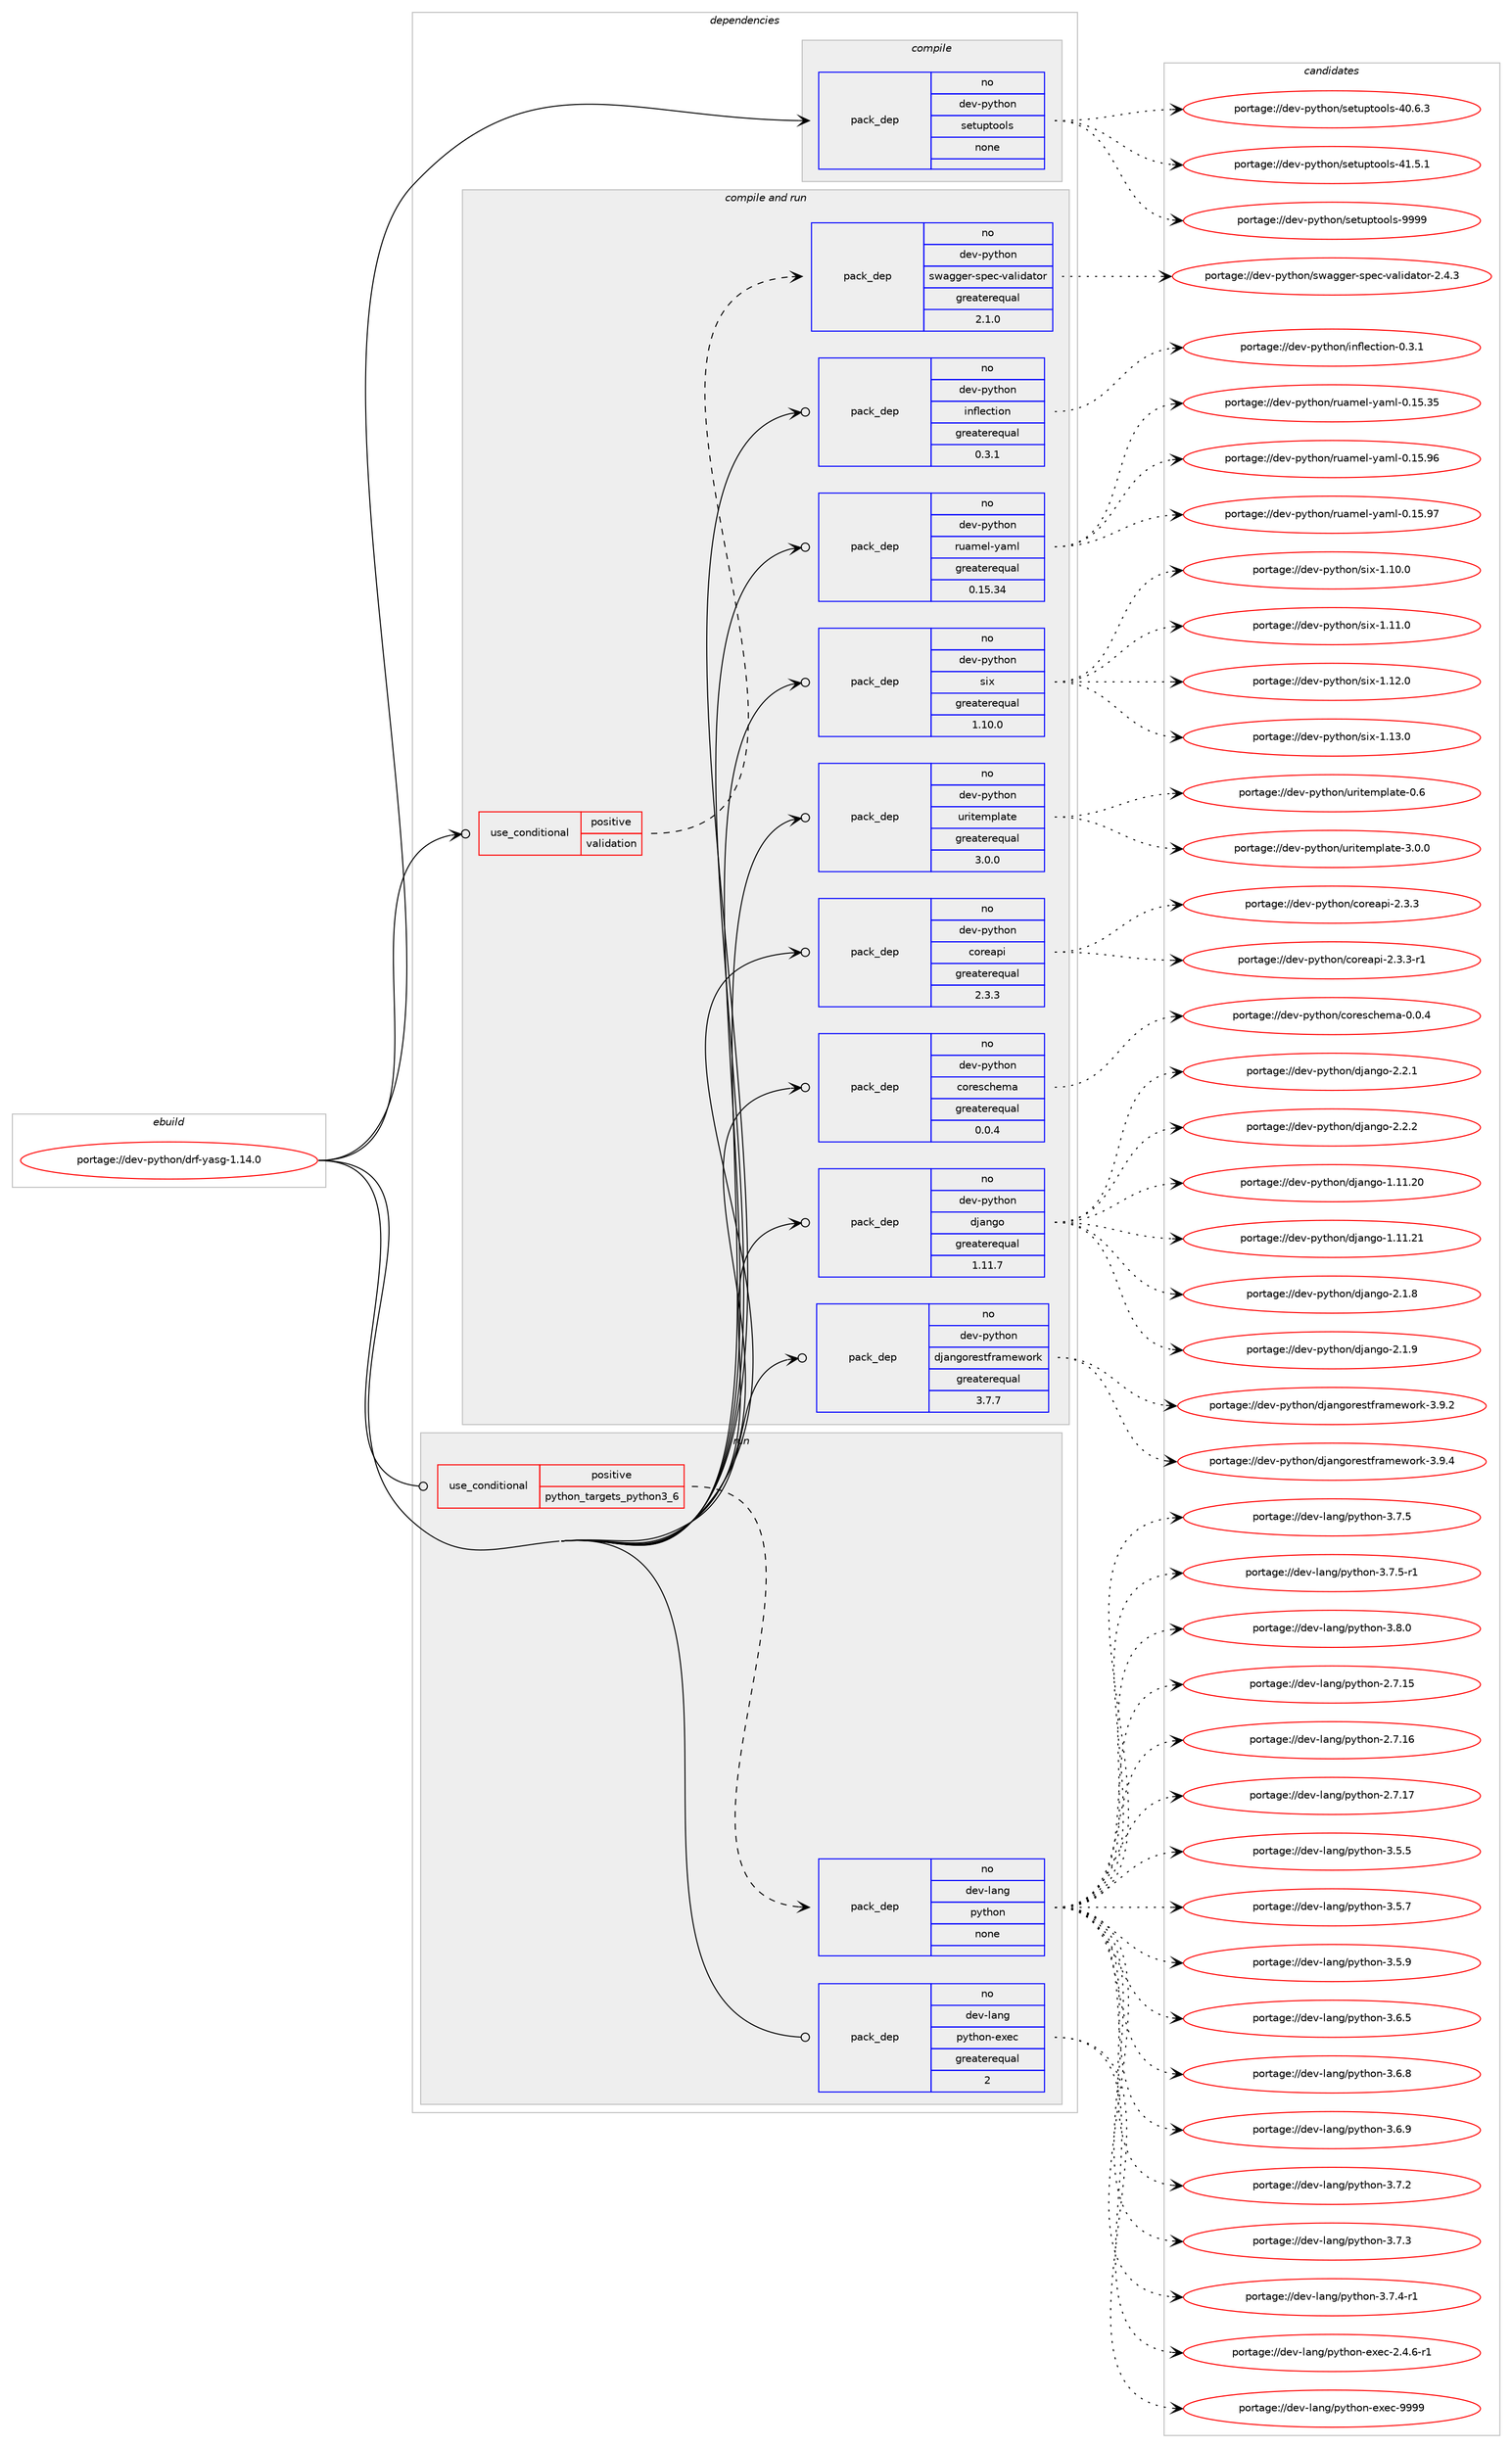 digraph prolog {

# *************
# Graph options
# *************

newrank=true;
concentrate=true;
compound=true;
graph [rankdir=LR,fontname=Helvetica,fontsize=10,ranksep=1.5];#, ranksep=2.5, nodesep=0.2];
edge  [arrowhead=vee];
node  [fontname=Helvetica,fontsize=10];

# **********
# The ebuild
# **********

subgraph cluster_leftcol {
color=gray;
rank=same;
label=<<i>ebuild</i>>;
id [label="portage://dev-python/drf-yasg-1.14.0", color=red, width=4, href="../dev-python/drf-yasg-1.14.0.svg"];
}

# ****************
# The dependencies
# ****************

subgraph cluster_midcol {
color=gray;
label=<<i>dependencies</i>>;
subgraph cluster_compile {
fillcolor="#eeeeee";
style=filled;
label=<<i>compile</i>>;
subgraph pack106255 {
dependency137643 [label=<<TABLE BORDER="0" CELLBORDER="1" CELLSPACING="0" CELLPADDING="4" WIDTH="220"><TR><TD ROWSPAN="6" CELLPADDING="30">pack_dep</TD></TR><TR><TD WIDTH="110">no</TD></TR><TR><TD>dev-python</TD></TR><TR><TD>setuptools</TD></TR><TR><TD>none</TD></TR><TR><TD></TD></TR></TABLE>>, shape=none, color=blue];
}
id:e -> dependency137643:w [weight=20,style="solid",arrowhead="vee"];
}
subgraph cluster_compileandrun {
fillcolor="#eeeeee";
style=filled;
label=<<i>compile and run</i>>;
subgraph cond28073 {
dependency137644 [label=<<TABLE BORDER="0" CELLBORDER="1" CELLSPACING="0" CELLPADDING="4"><TR><TD ROWSPAN="3" CELLPADDING="10">use_conditional</TD></TR><TR><TD>positive</TD></TR><TR><TD>validation</TD></TR></TABLE>>, shape=none, color=red];
subgraph pack106256 {
dependency137645 [label=<<TABLE BORDER="0" CELLBORDER="1" CELLSPACING="0" CELLPADDING="4" WIDTH="220"><TR><TD ROWSPAN="6" CELLPADDING="30">pack_dep</TD></TR><TR><TD WIDTH="110">no</TD></TR><TR><TD>dev-python</TD></TR><TR><TD>swagger-spec-validator</TD></TR><TR><TD>greaterequal</TD></TR><TR><TD>2.1.0</TD></TR></TABLE>>, shape=none, color=blue];
}
dependency137644:e -> dependency137645:w [weight=20,style="dashed",arrowhead="vee"];
}
id:e -> dependency137644:w [weight=20,style="solid",arrowhead="odotvee"];
subgraph pack106257 {
dependency137646 [label=<<TABLE BORDER="0" CELLBORDER="1" CELLSPACING="0" CELLPADDING="4" WIDTH="220"><TR><TD ROWSPAN="6" CELLPADDING="30">pack_dep</TD></TR><TR><TD WIDTH="110">no</TD></TR><TR><TD>dev-python</TD></TR><TR><TD>coreapi</TD></TR><TR><TD>greaterequal</TD></TR><TR><TD>2.3.3</TD></TR></TABLE>>, shape=none, color=blue];
}
id:e -> dependency137646:w [weight=20,style="solid",arrowhead="odotvee"];
subgraph pack106258 {
dependency137647 [label=<<TABLE BORDER="0" CELLBORDER="1" CELLSPACING="0" CELLPADDING="4" WIDTH="220"><TR><TD ROWSPAN="6" CELLPADDING="30">pack_dep</TD></TR><TR><TD WIDTH="110">no</TD></TR><TR><TD>dev-python</TD></TR><TR><TD>coreschema</TD></TR><TR><TD>greaterequal</TD></TR><TR><TD>0.0.4</TD></TR></TABLE>>, shape=none, color=blue];
}
id:e -> dependency137647:w [weight=20,style="solid",arrowhead="odotvee"];
subgraph pack106259 {
dependency137648 [label=<<TABLE BORDER="0" CELLBORDER="1" CELLSPACING="0" CELLPADDING="4" WIDTH="220"><TR><TD ROWSPAN="6" CELLPADDING="30">pack_dep</TD></TR><TR><TD WIDTH="110">no</TD></TR><TR><TD>dev-python</TD></TR><TR><TD>django</TD></TR><TR><TD>greaterequal</TD></TR><TR><TD>1.11.7</TD></TR></TABLE>>, shape=none, color=blue];
}
id:e -> dependency137648:w [weight=20,style="solid",arrowhead="odotvee"];
subgraph pack106260 {
dependency137649 [label=<<TABLE BORDER="0" CELLBORDER="1" CELLSPACING="0" CELLPADDING="4" WIDTH="220"><TR><TD ROWSPAN="6" CELLPADDING="30">pack_dep</TD></TR><TR><TD WIDTH="110">no</TD></TR><TR><TD>dev-python</TD></TR><TR><TD>djangorestframework</TD></TR><TR><TD>greaterequal</TD></TR><TR><TD>3.7.7</TD></TR></TABLE>>, shape=none, color=blue];
}
id:e -> dependency137649:w [weight=20,style="solid",arrowhead="odotvee"];
subgraph pack106261 {
dependency137650 [label=<<TABLE BORDER="0" CELLBORDER="1" CELLSPACING="0" CELLPADDING="4" WIDTH="220"><TR><TD ROWSPAN="6" CELLPADDING="30">pack_dep</TD></TR><TR><TD WIDTH="110">no</TD></TR><TR><TD>dev-python</TD></TR><TR><TD>inflection</TD></TR><TR><TD>greaterequal</TD></TR><TR><TD>0.3.1</TD></TR></TABLE>>, shape=none, color=blue];
}
id:e -> dependency137650:w [weight=20,style="solid",arrowhead="odotvee"];
subgraph pack106262 {
dependency137651 [label=<<TABLE BORDER="0" CELLBORDER="1" CELLSPACING="0" CELLPADDING="4" WIDTH="220"><TR><TD ROWSPAN="6" CELLPADDING="30">pack_dep</TD></TR><TR><TD WIDTH="110">no</TD></TR><TR><TD>dev-python</TD></TR><TR><TD>ruamel-yaml</TD></TR><TR><TD>greaterequal</TD></TR><TR><TD>0.15.34</TD></TR></TABLE>>, shape=none, color=blue];
}
id:e -> dependency137651:w [weight=20,style="solid",arrowhead="odotvee"];
subgraph pack106263 {
dependency137652 [label=<<TABLE BORDER="0" CELLBORDER="1" CELLSPACING="0" CELLPADDING="4" WIDTH="220"><TR><TD ROWSPAN="6" CELLPADDING="30">pack_dep</TD></TR><TR><TD WIDTH="110">no</TD></TR><TR><TD>dev-python</TD></TR><TR><TD>six</TD></TR><TR><TD>greaterequal</TD></TR><TR><TD>1.10.0</TD></TR></TABLE>>, shape=none, color=blue];
}
id:e -> dependency137652:w [weight=20,style="solid",arrowhead="odotvee"];
subgraph pack106264 {
dependency137653 [label=<<TABLE BORDER="0" CELLBORDER="1" CELLSPACING="0" CELLPADDING="4" WIDTH="220"><TR><TD ROWSPAN="6" CELLPADDING="30">pack_dep</TD></TR><TR><TD WIDTH="110">no</TD></TR><TR><TD>dev-python</TD></TR><TR><TD>uritemplate</TD></TR><TR><TD>greaterequal</TD></TR><TR><TD>3.0.0</TD></TR></TABLE>>, shape=none, color=blue];
}
id:e -> dependency137653:w [weight=20,style="solid",arrowhead="odotvee"];
}
subgraph cluster_run {
fillcolor="#eeeeee";
style=filled;
label=<<i>run</i>>;
subgraph cond28074 {
dependency137654 [label=<<TABLE BORDER="0" CELLBORDER="1" CELLSPACING="0" CELLPADDING="4"><TR><TD ROWSPAN="3" CELLPADDING="10">use_conditional</TD></TR><TR><TD>positive</TD></TR><TR><TD>python_targets_python3_6</TD></TR></TABLE>>, shape=none, color=red];
subgraph pack106265 {
dependency137655 [label=<<TABLE BORDER="0" CELLBORDER="1" CELLSPACING="0" CELLPADDING="4" WIDTH="220"><TR><TD ROWSPAN="6" CELLPADDING="30">pack_dep</TD></TR><TR><TD WIDTH="110">no</TD></TR><TR><TD>dev-lang</TD></TR><TR><TD>python</TD></TR><TR><TD>none</TD></TR><TR><TD></TD></TR></TABLE>>, shape=none, color=blue];
}
dependency137654:e -> dependency137655:w [weight=20,style="dashed",arrowhead="vee"];
}
id:e -> dependency137654:w [weight=20,style="solid",arrowhead="odot"];
subgraph pack106266 {
dependency137656 [label=<<TABLE BORDER="0" CELLBORDER="1" CELLSPACING="0" CELLPADDING="4" WIDTH="220"><TR><TD ROWSPAN="6" CELLPADDING="30">pack_dep</TD></TR><TR><TD WIDTH="110">no</TD></TR><TR><TD>dev-lang</TD></TR><TR><TD>python-exec</TD></TR><TR><TD>greaterequal</TD></TR><TR><TD>2</TD></TR></TABLE>>, shape=none, color=blue];
}
id:e -> dependency137656:w [weight=20,style="solid",arrowhead="odot"];
}
}

# **************
# The candidates
# **************

subgraph cluster_choices {
rank=same;
color=gray;
label=<<i>candidates</i>>;

subgraph choice106255 {
color=black;
nodesep=1;
choiceportage100101118451121211161041111104711510111611711211611111110811545524846544651 [label="portage://dev-python/setuptools-40.6.3", color=red, width=4,href="../dev-python/setuptools-40.6.3.svg"];
choiceportage100101118451121211161041111104711510111611711211611111110811545524946534649 [label="portage://dev-python/setuptools-41.5.1", color=red, width=4,href="../dev-python/setuptools-41.5.1.svg"];
choiceportage10010111845112121116104111110471151011161171121161111111081154557575757 [label="portage://dev-python/setuptools-9999", color=red, width=4,href="../dev-python/setuptools-9999.svg"];
dependency137643:e -> choiceportage100101118451121211161041111104711510111611711211611111110811545524846544651:w [style=dotted,weight="100"];
dependency137643:e -> choiceportage100101118451121211161041111104711510111611711211611111110811545524946534649:w [style=dotted,weight="100"];
dependency137643:e -> choiceportage10010111845112121116104111110471151011161171121161111111081154557575757:w [style=dotted,weight="100"];
}
subgraph choice106256 {
color=black;
nodesep=1;
choiceportage1001011184511212111610411111047115119971031031011144511511210199451189710810510097116111114455046524651 [label="portage://dev-python/swagger-spec-validator-2.4.3", color=red, width=4,href="../dev-python/swagger-spec-validator-2.4.3.svg"];
dependency137645:e -> choiceportage1001011184511212111610411111047115119971031031011144511511210199451189710810510097116111114455046524651:w [style=dotted,weight="100"];
}
subgraph choice106257 {
color=black;
nodesep=1;
choiceportage10010111845112121116104111110479911111410197112105455046514651 [label="portage://dev-python/coreapi-2.3.3", color=red, width=4,href="../dev-python/coreapi-2.3.3.svg"];
choiceportage100101118451121211161041111104799111114101971121054550465146514511449 [label="portage://dev-python/coreapi-2.3.3-r1", color=red, width=4,href="../dev-python/coreapi-2.3.3-r1.svg"];
dependency137646:e -> choiceportage10010111845112121116104111110479911111410197112105455046514651:w [style=dotted,weight="100"];
dependency137646:e -> choiceportage100101118451121211161041111104799111114101971121054550465146514511449:w [style=dotted,weight="100"];
}
subgraph choice106258 {
color=black;
nodesep=1;
choiceportage1001011184511212111610411111047991111141011159910410110997454846484652 [label="portage://dev-python/coreschema-0.0.4", color=red, width=4,href="../dev-python/coreschema-0.0.4.svg"];
dependency137647:e -> choiceportage1001011184511212111610411111047991111141011159910410110997454846484652:w [style=dotted,weight="100"];
}
subgraph choice106259 {
color=black;
nodesep=1;
choiceportage1001011184511212111610411111047100106971101031114549464949465048 [label="portage://dev-python/django-1.11.20", color=red, width=4,href="../dev-python/django-1.11.20.svg"];
choiceportage1001011184511212111610411111047100106971101031114549464949465049 [label="portage://dev-python/django-1.11.21", color=red, width=4,href="../dev-python/django-1.11.21.svg"];
choiceportage100101118451121211161041111104710010697110103111455046494656 [label="portage://dev-python/django-2.1.8", color=red, width=4,href="../dev-python/django-2.1.8.svg"];
choiceportage100101118451121211161041111104710010697110103111455046494657 [label="portage://dev-python/django-2.1.9", color=red, width=4,href="../dev-python/django-2.1.9.svg"];
choiceportage100101118451121211161041111104710010697110103111455046504649 [label="portage://dev-python/django-2.2.1", color=red, width=4,href="../dev-python/django-2.2.1.svg"];
choiceportage100101118451121211161041111104710010697110103111455046504650 [label="portage://dev-python/django-2.2.2", color=red, width=4,href="../dev-python/django-2.2.2.svg"];
dependency137648:e -> choiceportage1001011184511212111610411111047100106971101031114549464949465048:w [style=dotted,weight="100"];
dependency137648:e -> choiceportage1001011184511212111610411111047100106971101031114549464949465049:w [style=dotted,weight="100"];
dependency137648:e -> choiceportage100101118451121211161041111104710010697110103111455046494656:w [style=dotted,weight="100"];
dependency137648:e -> choiceportage100101118451121211161041111104710010697110103111455046494657:w [style=dotted,weight="100"];
dependency137648:e -> choiceportage100101118451121211161041111104710010697110103111455046504649:w [style=dotted,weight="100"];
dependency137648:e -> choiceportage100101118451121211161041111104710010697110103111455046504650:w [style=dotted,weight="100"];
}
subgraph choice106260 {
color=black;
nodesep=1;
choiceportage10010111845112121116104111110471001069711010311111410111511610211497109101119111114107455146574650 [label="portage://dev-python/djangorestframework-3.9.2", color=red, width=4,href="../dev-python/djangorestframework-3.9.2.svg"];
choiceportage10010111845112121116104111110471001069711010311111410111511610211497109101119111114107455146574652 [label="portage://dev-python/djangorestframework-3.9.4", color=red, width=4,href="../dev-python/djangorestframework-3.9.4.svg"];
dependency137649:e -> choiceportage10010111845112121116104111110471001069711010311111410111511610211497109101119111114107455146574650:w [style=dotted,weight="100"];
dependency137649:e -> choiceportage10010111845112121116104111110471001069711010311111410111511610211497109101119111114107455146574652:w [style=dotted,weight="100"];
}
subgraph choice106261 {
color=black;
nodesep=1;
choiceportage100101118451121211161041111104710511010210810199116105111110454846514649 [label="portage://dev-python/inflection-0.3.1", color=red, width=4,href="../dev-python/inflection-0.3.1.svg"];
dependency137650:e -> choiceportage100101118451121211161041111104710511010210810199116105111110454846514649:w [style=dotted,weight="100"];
}
subgraph choice106262 {
color=black;
nodesep=1;
choiceportage10010111845112121116104111110471141179710910110845121971091084548464953465153 [label="portage://dev-python/ruamel-yaml-0.15.35", color=red, width=4,href="../dev-python/ruamel-yaml-0.15.35.svg"];
choiceportage10010111845112121116104111110471141179710910110845121971091084548464953465754 [label="portage://dev-python/ruamel-yaml-0.15.96", color=red, width=4,href="../dev-python/ruamel-yaml-0.15.96.svg"];
choiceportage10010111845112121116104111110471141179710910110845121971091084548464953465755 [label="portage://dev-python/ruamel-yaml-0.15.97", color=red, width=4,href="../dev-python/ruamel-yaml-0.15.97.svg"];
dependency137651:e -> choiceportage10010111845112121116104111110471141179710910110845121971091084548464953465153:w [style=dotted,weight="100"];
dependency137651:e -> choiceportage10010111845112121116104111110471141179710910110845121971091084548464953465754:w [style=dotted,weight="100"];
dependency137651:e -> choiceportage10010111845112121116104111110471141179710910110845121971091084548464953465755:w [style=dotted,weight="100"];
}
subgraph choice106263 {
color=black;
nodesep=1;
choiceportage100101118451121211161041111104711510512045494649484648 [label="portage://dev-python/six-1.10.0", color=red, width=4,href="../dev-python/six-1.10.0.svg"];
choiceportage100101118451121211161041111104711510512045494649494648 [label="portage://dev-python/six-1.11.0", color=red, width=4,href="../dev-python/six-1.11.0.svg"];
choiceportage100101118451121211161041111104711510512045494649504648 [label="portage://dev-python/six-1.12.0", color=red, width=4,href="../dev-python/six-1.12.0.svg"];
choiceportage100101118451121211161041111104711510512045494649514648 [label="portage://dev-python/six-1.13.0", color=red, width=4,href="../dev-python/six-1.13.0.svg"];
dependency137652:e -> choiceportage100101118451121211161041111104711510512045494649484648:w [style=dotted,weight="100"];
dependency137652:e -> choiceportage100101118451121211161041111104711510512045494649494648:w [style=dotted,weight="100"];
dependency137652:e -> choiceportage100101118451121211161041111104711510512045494649504648:w [style=dotted,weight="100"];
dependency137652:e -> choiceportage100101118451121211161041111104711510512045494649514648:w [style=dotted,weight="100"];
}
subgraph choice106264 {
color=black;
nodesep=1;
choiceportage10010111845112121116104111110471171141051161011091121089711610145484654 [label="portage://dev-python/uritemplate-0.6", color=red, width=4,href="../dev-python/uritemplate-0.6.svg"];
choiceportage100101118451121211161041111104711711410511610110911210897116101455146484648 [label="portage://dev-python/uritemplate-3.0.0", color=red, width=4,href="../dev-python/uritemplate-3.0.0.svg"];
dependency137653:e -> choiceportage10010111845112121116104111110471171141051161011091121089711610145484654:w [style=dotted,weight="100"];
dependency137653:e -> choiceportage100101118451121211161041111104711711410511610110911210897116101455146484648:w [style=dotted,weight="100"];
}
subgraph choice106265 {
color=black;
nodesep=1;
choiceportage10010111845108971101034711212111610411111045504655464953 [label="portage://dev-lang/python-2.7.15", color=red, width=4,href="../dev-lang/python-2.7.15.svg"];
choiceportage10010111845108971101034711212111610411111045504655464954 [label="portage://dev-lang/python-2.7.16", color=red, width=4,href="../dev-lang/python-2.7.16.svg"];
choiceportage10010111845108971101034711212111610411111045504655464955 [label="portage://dev-lang/python-2.7.17", color=red, width=4,href="../dev-lang/python-2.7.17.svg"];
choiceportage100101118451089711010347112121116104111110455146534653 [label="portage://dev-lang/python-3.5.5", color=red, width=4,href="../dev-lang/python-3.5.5.svg"];
choiceportage100101118451089711010347112121116104111110455146534655 [label="portage://dev-lang/python-3.5.7", color=red, width=4,href="../dev-lang/python-3.5.7.svg"];
choiceportage100101118451089711010347112121116104111110455146534657 [label="portage://dev-lang/python-3.5.9", color=red, width=4,href="../dev-lang/python-3.5.9.svg"];
choiceportage100101118451089711010347112121116104111110455146544653 [label="portage://dev-lang/python-3.6.5", color=red, width=4,href="../dev-lang/python-3.6.5.svg"];
choiceportage100101118451089711010347112121116104111110455146544656 [label="portage://dev-lang/python-3.6.8", color=red, width=4,href="../dev-lang/python-3.6.8.svg"];
choiceportage100101118451089711010347112121116104111110455146544657 [label="portage://dev-lang/python-3.6.9", color=red, width=4,href="../dev-lang/python-3.6.9.svg"];
choiceportage100101118451089711010347112121116104111110455146554650 [label="portage://dev-lang/python-3.7.2", color=red, width=4,href="../dev-lang/python-3.7.2.svg"];
choiceportage100101118451089711010347112121116104111110455146554651 [label="portage://dev-lang/python-3.7.3", color=red, width=4,href="../dev-lang/python-3.7.3.svg"];
choiceportage1001011184510897110103471121211161041111104551465546524511449 [label="portage://dev-lang/python-3.7.4-r1", color=red, width=4,href="../dev-lang/python-3.7.4-r1.svg"];
choiceportage100101118451089711010347112121116104111110455146554653 [label="portage://dev-lang/python-3.7.5", color=red, width=4,href="../dev-lang/python-3.7.5.svg"];
choiceportage1001011184510897110103471121211161041111104551465546534511449 [label="portage://dev-lang/python-3.7.5-r1", color=red, width=4,href="../dev-lang/python-3.7.5-r1.svg"];
choiceportage100101118451089711010347112121116104111110455146564648 [label="portage://dev-lang/python-3.8.0", color=red, width=4,href="../dev-lang/python-3.8.0.svg"];
dependency137655:e -> choiceportage10010111845108971101034711212111610411111045504655464953:w [style=dotted,weight="100"];
dependency137655:e -> choiceportage10010111845108971101034711212111610411111045504655464954:w [style=dotted,weight="100"];
dependency137655:e -> choiceportage10010111845108971101034711212111610411111045504655464955:w [style=dotted,weight="100"];
dependency137655:e -> choiceportage100101118451089711010347112121116104111110455146534653:w [style=dotted,weight="100"];
dependency137655:e -> choiceportage100101118451089711010347112121116104111110455146534655:w [style=dotted,weight="100"];
dependency137655:e -> choiceportage100101118451089711010347112121116104111110455146534657:w [style=dotted,weight="100"];
dependency137655:e -> choiceportage100101118451089711010347112121116104111110455146544653:w [style=dotted,weight="100"];
dependency137655:e -> choiceportage100101118451089711010347112121116104111110455146544656:w [style=dotted,weight="100"];
dependency137655:e -> choiceportage100101118451089711010347112121116104111110455146544657:w [style=dotted,weight="100"];
dependency137655:e -> choiceportage100101118451089711010347112121116104111110455146554650:w [style=dotted,weight="100"];
dependency137655:e -> choiceportage100101118451089711010347112121116104111110455146554651:w [style=dotted,weight="100"];
dependency137655:e -> choiceportage1001011184510897110103471121211161041111104551465546524511449:w [style=dotted,weight="100"];
dependency137655:e -> choiceportage100101118451089711010347112121116104111110455146554653:w [style=dotted,weight="100"];
dependency137655:e -> choiceportage1001011184510897110103471121211161041111104551465546534511449:w [style=dotted,weight="100"];
dependency137655:e -> choiceportage100101118451089711010347112121116104111110455146564648:w [style=dotted,weight="100"];
}
subgraph choice106266 {
color=black;
nodesep=1;
choiceportage10010111845108971101034711212111610411111045101120101994550465246544511449 [label="portage://dev-lang/python-exec-2.4.6-r1", color=red, width=4,href="../dev-lang/python-exec-2.4.6-r1.svg"];
choiceportage10010111845108971101034711212111610411111045101120101994557575757 [label="portage://dev-lang/python-exec-9999", color=red, width=4,href="../dev-lang/python-exec-9999.svg"];
dependency137656:e -> choiceportage10010111845108971101034711212111610411111045101120101994550465246544511449:w [style=dotted,weight="100"];
dependency137656:e -> choiceportage10010111845108971101034711212111610411111045101120101994557575757:w [style=dotted,weight="100"];
}
}

}
